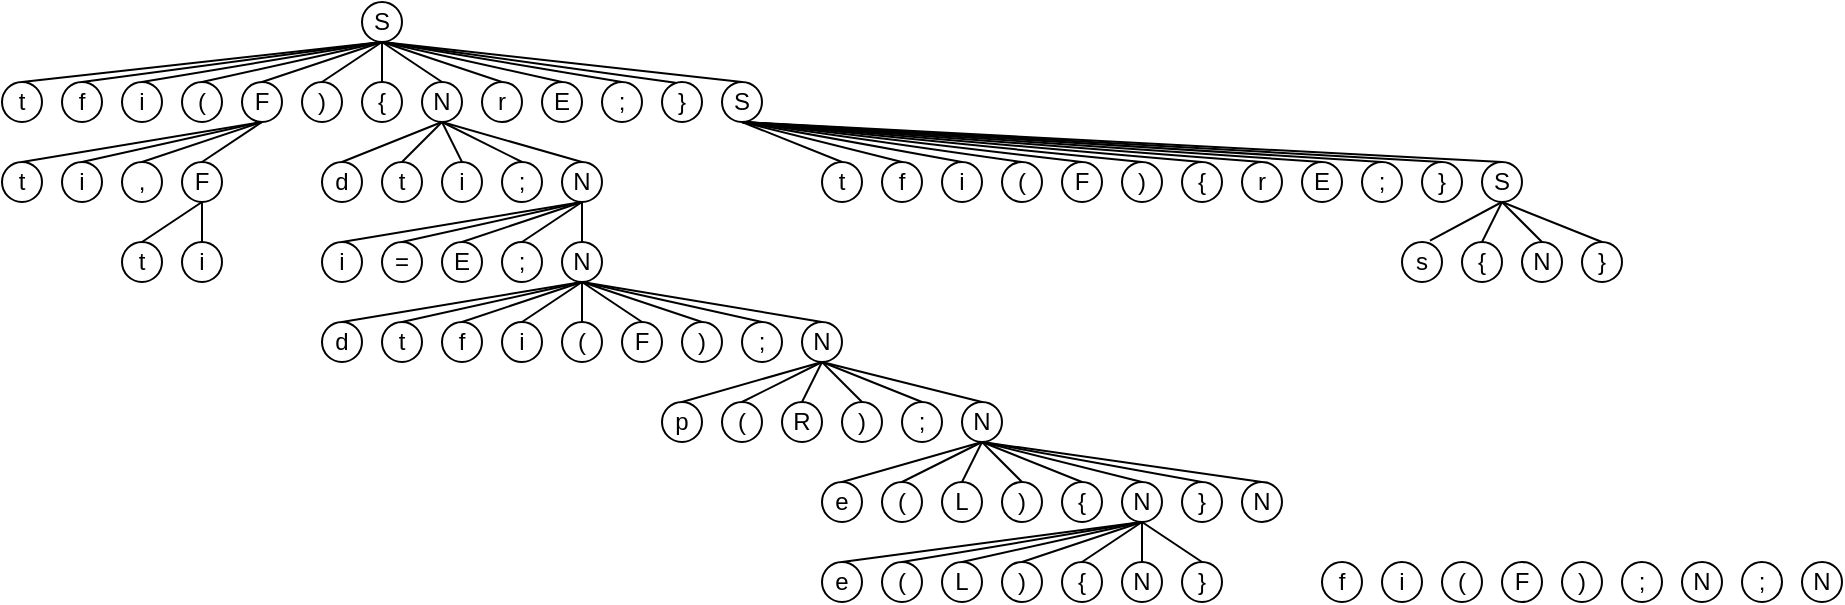 <mxfile version="26.0.16" pages="2">
  <diagram name="Страница — 1" id="0s_Knr0dVxVo6PTz7E1q">
    <mxGraphModel dx="500" dy="296" grid="1" gridSize="10" guides="1" tooltips="1" connect="1" arrows="1" fold="1" page="1" pageScale="1" pageWidth="1169" pageHeight="827" math="0" shadow="0">
      <root>
        <mxCell id="0" />
        <mxCell id="1" parent="0" />
        <mxCell id="Ib7Zj4CEQ4MO9Q91sBVU-1" value="S" style="ellipse;whiteSpace=wrap;html=1;aspect=fixed;" vertex="1" parent="1">
          <mxGeometry x="210" y="20" width="20" height="20" as="geometry" />
        </mxCell>
        <mxCell id="Ib7Zj4CEQ4MO9Q91sBVU-2" value="t" style="ellipse;whiteSpace=wrap;html=1;aspect=fixed;" vertex="1" parent="1">
          <mxGeometry x="30" y="60" width="20" height="20" as="geometry" />
        </mxCell>
        <mxCell id="Ib7Zj4CEQ4MO9Q91sBVU-3" value="f" style="ellipse;whiteSpace=wrap;html=1;aspect=fixed;" vertex="1" parent="1">
          <mxGeometry x="60" y="60" width="20" height="20" as="geometry" />
        </mxCell>
        <mxCell id="Ib7Zj4CEQ4MO9Q91sBVU-4" value="i" style="ellipse;whiteSpace=wrap;html=1;aspect=fixed;" vertex="1" parent="1">
          <mxGeometry x="90" y="60" width="20" height="20" as="geometry" />
        </mxCell>
        <mxCell id="Ib7Zj4CEQ4MO9Q91sBVU-5" value="(" style="ellipse;whiteSpace=wrap;html=1;aspect=fixed;" vertex="1" parent="1">
          <mxGeometry x="120" y="60" width="20" height="20" as="geometry" />
        </mxCell>
        <mxCell id="Ib7Zj4CEQ4MO9Q91sBVU-6" value="F" style="ellipse;whiteSpace=wrap;html=1;aspect=fixed;" vertex="1" parent="1">
          <mxGeometry x="150" y="60" width="20" height="20" as="geometry" />
        </mxCell>
        <mxCell id="Ib7Zj4CEQ4MO9Q91sBVU-7" value=")" style="ellipse;whiteSpace=wrap;html=1;aspect=fixed;" vertex="1" parent="1">
          <mxGeometry x="180" y="60" width="20" height="20" as="geometry" />
        </mxCell>
        <mxCell id="Ib7Zj4CEQ4MO9Q91sBVU-8" value="{" style="ellipse;whiteSpace=wrap;html=1;aspect=fixed;" vertex="1" parent="1">
          <mxGeometry x="210" y="60" width="20" height="20" as="geometry" />
        </mxCell>
        <mxCell id="Ib7Zj4CEQ4MO9Q91sBVU-9" value="N" style="ellipse;whiteSpace=wrap;html=1;aspect=fixed;" vertex="1" parent="1">
          <mxGeometry x="240" y="60" width="20" height="20" as="geometry" />
        </mxCell>
        <mxCell id="Ib7Zj4CEQ4MO9Q91sBVU-10" value="r" style="ellipse;whiteSpace=wrap;html=1;aspect=fixed;" vertex="1" parent="1">
          <mxGeometry x="270" y="60" width="20" height="20" as="geometry" />
        </mxCell>
        <mxCell id="Ib7Zj4CEQ4MO9Q91sBVU-11" value="E" style="ellipse;whiteSpace=wrap;html=1;aspect=fixed;" vertex="1" parent="1">
          <mxGeometry x="300" y="60" width="20" height="20" as="geometry" />
        </mxCell>
        <mxCell id="Ib7Zj4CEQ4MO9Q91sBVU-12" value=";" style="ellipse;whiteSpace=wrap;html=1;aspect=fixed;" vertex="1" parent="1">
          <mxGeometry x="330" y="60" width="20" height="20" as="geometry" />
        </mxCell>
        <mxCell id="Ib7Zj4CEQ4MO9Q91sBVU-13" value="}" style="ellipse;whiteSpace=wrap;html=1;aspect=fixed;" vertex="1" parent="1">
          <mxGeometry x="360" y="60" width="20" height="20" as="geometry" />
        </mxCell>
        <mxCell id="Ib7Zj4CEQ4MO9Q91sBVU-14" value="S" style="ellipse;whiteSpace=wrap;html=1;aspect=fixed;" vertex="1" parent="1">
          <mxGeometry x="390" y="60" width="20" height="20" as="geometry" />
        </mxCell>
        <mxCell id="Ib7Zj4CEQ4MO9Q91sBVU-19" value="" style="endArrow=none;html=1;rounded=0;entryX=0.5;entryY=1;entryDx=0;entryDy=0;exitX=0.5;exitY=0;exitDx=0;exitDy=0;" edge="1" parent="1" source="Ib7Zj4CEQ4MO9Q91sBVU-2" target="Ib7Zj4CEQ4MO9Q91sBVU-1">
          <mxGeometry width="50" height="50" relative="1" as="geometry">
            <mxPoint x="160" y="80" as="sourcePoint" />
            <mxPoint x="210" y="30" as="targetPoint" />
          </mxGeometry>
        </mxCell>
        <mxCell id="Ib7Zj4CEQ4MO9Q91sBVU-20" value="" style="endArrow=none;html=1;rounded=0;entryX=0.5;entryY=1;entryDx=0;entryDy=0;exitX=0.5;exitY=0;exitDx=0;exitDy=0;" edge="1" parent="1" source="Ib7Zj4CEQ4MO9Q91sBVU-3" target="Ib7Zj4CEQ4MO9Q91sBVU-1">
          <mxGeometry width="50" height="50" relative="1" as="geometry">
            <mxPoint x="50" y="80" as="sourcePoint" />
            <mxPoint x="220" y="40" as="targetPoint" />
          </mxGeometry>
        </mxCell>
        <mxCell id="Ib7Zj4CEQ4MO9Q91sBVU-22" value="" style="endArrow=none;html=1;rounded=0;entryX=0.5;entryY=1;entryDx=0;entryDy=0;exitX=0.5;exitY=0;exitDx=0;exitDy=0;" edge="1" parent="1" source="Ib7Zj4CEQ4MO9Q91sBVU-4" target="Ib7Zj4CEQ4MO9Q91sBVU-1">
          <mxGeometry width="50" height="50" relative="1" as="geometry">
            <mxPoint x="80" y="80" as="sourcePoint" />
            <mxPoint x="220" y="40" as="targetPoint" />
          </mxGeometry>
        </mxCell>
        <mxCell id="Ib7Zj4CEQ4MO9Q91sBVU-23" value="" style="endArrow=none;html=1;rounded=0;entryX=0.5;entryY=1;entryDx=0;entryDy=0;exitX=0.5;exitY=0;exitDx=0;exitDy=0;" edge="1" parent="1" source="Ib7Zj4CEQ4MO9Q91sBVU-7" target="Ib7Zj4CEQ4MO9Q91sBVU-1">
          <mxGeometry width="50" height="50" relative="1" as="geometry">
            <mxPoint x="90" y="90" as="sourcePoint" />
            <mxPoint x="230" y="50" as="targetPoint" />
          </mxGeometry>
        </mxCell>
        <mxCell id="Ib7Zj4CEQ4MO9Q91sBVU-24" value="" style="endArrow=none;html=1;rounded=0;entryX=0.5;entryY=1;entryDx=0;entryDy=0;exitX=0.5;exitY=0;exitDx=0;exitDy=0;" edge="1" parent="1" source="Ib7Zj4CEQ4MO9Q91sBVU-8" target="Ib7Zj4CEQ4MO9Q91sBVU-1">
          <mxGeometry width="50" height="50" relative="1" as="geometry">
            <mxPoint x="100" y="100" as="sourcePoint" />
            <mxPoint x="240" y="60" as="targetPoint" />
          </mxGeometry>
        </mxCell>
        <mxCell id="Ib7Zj4CEQ4MO9Q91sBVU-25" value="" style="endArrow=none;html=1;rounded=0;entryX=0.5;entryY=1;entryDx=0;entryDy=0;exitX=0.5;exitY=0;exitDx=0;exitDy=0;" edge="1" parent="1" source="Ib7Zj4CEQ4MO9Q91sBVU-9" target="Ib7Zj4CEQ4MO9Q91sBVU-1">
          <mxGeometry width="50" height="50" relative="1" as="geometry">
            <mxPoint x="110" y="110" as="sourcePoint" />
            <mxPoint x="250" y="70" as="targetPoint" />
          </mxGeometry>
        </mxCell>
        <mxCell id="Ib7Zj4CEQ4MO9Q91sBVU-26" value="" style="endArrow=none;html=1;rounded=0;entryX=0.5;entryY=1;entryDx=0;entryDy=0;exitX=0.5;exitY=0;exitDx=0;exitDy=0;" edge="1" parent="1" source="Ib7Zj4CEQ4MO9Q91sBVU-10" target="Ib7Zj4CEQ4MO9Q91sBVU-1">
          <mxGeometry width="50" height="50" relative="1" as="geometry">
            <mxPoint x="120" y="120" as="sourcePoint" />
            <mxPoint x="260" y="80" as="targetPoint" />
          </mxGeometry>
        </mxCell>
        <mxCell id="Ib7Zj4CEQ4MO9Q91sBVU-27" value="" style="endArrow=none;html=1;rounded=0;entryX=0.5;entryY=1;entryDx=0;entryDy=0;exitX=0.5;exitY=0;exitDx=0;exitDy=0;" edge="1" parent="1" source="Ib7Zj4CEQ4MO9Q91sBVU-11" target="Ib7Zj4CEQ4MO9Q91sBVU-1">
          <mxGeometry width="50" height="50" relative="1" as="geometry">
            <mxPoint x="130" y="130" as="sourcePoint" />
            <mxPoint x="270" y="90" as="targetPoint" />
          </mxGeometry>
        </mxCell>
        <mxCell id="Ib7Zj4CEQ4MO9Q91sBVU-28" value="" style="endArrow=none;html=1;rounded=0;entryX=0.5;entryY=1;entryDx=0;entryDy=0;exitX=0.5;exitY=0;exitDx=0;exitDy=0;" edge="1" parent="1" source="Ib7Zj4CEQ4MO9Q91sBVU-12" target="Ib7Zj4CEQ4MO9Q91sBVU-1">
          <mxGeometry width="50" height="50" relative="1" as="geometry">
            <mxPoint x="140" y="140" as="sourcePoint" />
            <mxPoint x="280" y="100" as="targetPoint" />
          </mxGeometry>
        </mxCell>
        <mxCell id="Ib7Zj4CEQ4MO9Q91sBVU-29" value="" style="endArrow=none;html=1;rounded=0;exitX=0.339;exitY=0.02;exitDx=0;exitDy=0;exitPerimeter=0;" edge="1" parent="1" source="Ib7Zj4CEQ4MO9Q91sBVU-13">
          <mxGeometry width="50" height="50" relative="1" as="geometry">
            <mxPoint x="150" y="150" as="sourcePoint" />
            <mxPoint x="220" y="40" as="targetPoint" />
          </mxGeometry>
        </mxCell>
        <mxCell id="Ib7Zj4CEQ4MO9Q91sBVU-30" value="" style="endArrow=none;html=1;rounded=0;entryX=0.5;entryY=1;entryDx=0;entryDy=0;exitX=0.5;exitY=0;exitDx=0;exitDy=0;" edge="1" parent="1" source="Ib7Zj4CEQ4MO9Q91sBVU-14" target="Ib7Zj4CEQ4MO9Q91sBVU-1">
          <mxGeometry width="50" height="50" relative="1" as="geometry">
            <mxPoint x="160" y="160" as="sourcePoint" />
            <mxPoint x="300" y="120" as="targetPoint" />
          </mxGeometry>
        </mxCell>
        <mxCell id="Ib7Zj4CEQ4MO9Q91sBVU-31" value="" style="endArrow=none;html=1;rounded=0;entryX=0.5;entryY=1;entryDx=0;entryDy=0;exitX=0.5;exitY=0;exitDx=0;exitDy=0;" edge="1" parent="1" source="Ib7Zj4CEQ4MO9Q91sBVU-6" target="Ib7Zj4CEQ4MO9Q91sBVU-1">
          <mxGeometry width="50" height="50" relative="1" as="geometry">
            <mxPoint x="170" y="170" as="sourcePoint" />
            <mxPoint x="310" y="130" as="targetPoint" />
          </mxGeometry>
        </mxCell>
        <mxCell id="Ib7Zj4CEQ4MO9Q91sBVU-32" value="" style="endArrow=none;html=1;rounded=0;entryX=0.5;entryY=1;entryDx=0;entryDy=0;exitX=0.5;exitY=0;exitDx=0;exitDy=0;" edge="1" parent="1" source="Ib7Zj4CEQ4MO9Q91sBVU-5" target="Ib7Zj4CEQ4MO9Q91sBVU-1">
          <mxGeometry width="50" height="50" relative="1" as="geometry">
            <mxPoint x="180" y="180" as="sourcePoint" />
            <mxPoint x="320" y="140" as="targetPoint" />
          </mxGeometry>
        </mxCell>
        <mxCell id="Ib7Zj4CEQ4MO9Q91sBVU-33" value="t" style="ellipse;whiteSpace=wrap;html=1;aspect=fixed;" vertex="1" parent="1">
          <mxGeometry x="440" y="100" width="20" height="20" as="geometry" />
        </mxCell>
        <mxCell id="Ib7Zj4CEQ4MO9Q91sBVU-34" value="f" style="ellipse;whiteSpace=wrap;html=1;aspect=fixed;" vertex="1" parent="1">
          <mxGeometry x="470" y="100" width="20" height="20" as="geometry" />
        </mxCell>
        <mxCell id="Ib7Zj4CEQ4MO9Q91sBVU-35" value="i" style="ellipse;whiteSpace=wrap;html=1;aspect=fixed;" vertex="1" parent="1">
          <mxGeometry x="500" y="100" width="20" height="20" as="geometry" />
        </mxCell>
        <mxCell id="Ib7Zj4CEQ4MO9Q91sBVU-36" value="(" style="ellipse;whiteSpace=wrap;html=1;aspect=fixed;" vertex="1" parent="1">
          <mxGeometry x="530" y="100" width="20" height="20" as="geometry" />
        </mxCell>
        <mxCell id="Ib7Zj4CEQ4MO9Q91sBVU-37" value="F" style="ellipse;whiteSpace=wrap;html=1;aspect=fixed;" vertex="1" parent="1">
          <mxGeometry x="560" y="100" width="20" height="20" as="geometry" />
        </mxCell>
        <mxCell id="Ib7Zj4CEQ4MO9Q91sBVU-38" value=")" style="ellipse;whiteSpace=wrap;html=1;aspect=fixed;" vertex="1" parent="1">
          <mxGeometry x="590" y="100" width="20" height="20" as="geometry" />
        </mxCell>
        <mxCell id="Ib7Zj4CEQ4MO9Q91sBVU-39" value="{" style="ellipse;whiteSpace=wrap;html=1;aspect=fixed;" vertex="1" parent="1">
          <mxGeometry x="620" y="100" width="20" height="20" as="geometry" />
        </mxCell>
        <mxCell id="Ib7Zj4CEQ4MO9Q91sBVU-41" value="r" style="ellipse;whiteSpace=wrap;html=1;aspect=fixed;" vertex="1" parent="1">
          <mxGeometry x="650" y="100" width="20" height="20" as="geometry" />
        </mxCell>
        <mxCell id="Ib7Zj4CEQ4MO9Q91sBVU-42" value="E" style="ellipse;whiteSpace=wrap;html=1;aspect=fixed;" vertex="1" parent="1">
          <mxGeometry x="680" y="100" width="20" height="20" as="geometry" />
        </mxCell>
        <mxCell id="Ib7Zj4CEQ4MO9Q91sBVU-43" value=";" style="ellipse;whiteSpace=wrap;html=1;aspect=fixed;" vertex="1" parent="1">
          <mxGeometry x="710" y="100" width="20" height="20" as="geometry" />
        </mxCell>
        <mxCell id="Ib7Zj4CEQ4MO9Q91sBVU-44" value="}" style="ellipse;whiteSpace=wrap;html=1;aspect=fixed;" vertex="1" parent="1">
          <mxGeometry x="740" y="100" width="20" height="20" as="geometry" />
        </mxCell>
        <mxCell id="Ib7Zj4CEQ4MO9Q91sBVU-45" value="S" style="ellipse;whiteSpace=wrap;html=1;aspect=fixed;" vertex="1" parent="1">
          <mxGeometry x="770" y="100" width="20" height="20" as="geometry" />
        </mxCell>
        <mxCell id="Ib7Zj4CEQ4MO9Q91sBVU-46" value="s" style="ellipse;whiteSpace=wrap;html=1;aspect=fixed;" vertex="1" parent="1">
          <mxGeometry x="730" y="140" width="20" height="20" as="geometry" />
        </mxCell>
        <mxCell id="Ib7Zj4CEQ4MO9Q91sBVU-47" value="N" style="ellipse;whiteSpace=wrap;html=1;aspect=fixed;" vertex="1" parent="1">
          <mxGeometry x="790" y="140" width="20" height="20" as="geometry" />
        </mxCell>
        <mxCell id="Ib7Zj4CEQ4MO9Q91sBVU-48" value="{" style="ellipse;whiteSpace=wrap;html=1;aspect=fixed;" vertex="1" parent="1">
          <mxGeometry x="760" y="140" width="20" height="20" as="geometry" />
        </mxCell>
        <mxCell id="Ib7Zj4CEQ4MO9Q91sBVU-49" value="}" style="ellipse;whiteSpace=wrap;html=1;aspect=fixed;" vertex="1" parent="1">
          <mxGeometry x="820" y="140" width="20" height="20" as="geometry" />
        </mxCell>
        <mxCell id="Ib7Zj4CEQ4MO9Q91sBVU-50" value="t" style="ellipse;whiteSpace=wrap;html=1;aspect=fixed;" vertex="1" parent="1">
          <mxGeometry x="30" y="100" width="20" height="20" as="geometry" />
        </mxCell>
        <mxCell id="Ib7Zj4CEQ4MO9Q91sBVU-51" value="i" style="ellipse;whiteSpace=wrap;html=1;aspect=fixed;" vertex="1" parent="1">
          <mxGeometry x="60" y="100" width="20" height="20" as="geometry" />
        </mxCell>
        <mxCell id="Ib7Zj4CEQ4MO9Q91sBVU-52" value="," style="ellipse;whiteSpace=wrap;html=1;aspect=fixed;" vertex="1" parent="1">
          <mxGeometry x="90" y="100" width="20" height="20" as="geometry" />
        </mxCell>
        <mxCell id="Ib7Zj4CEQ4MO9Q91sBVU-53" value="F" style="ellipse;whiteSpace=wrap;html=1;aspect=fixed;" vertex="1" parent="1">
          <mxGeometry x="120" y="100" width="20" height="20" as="geometry" />
        </mxCell>
        <mxCell id="Ib7Zj4CEQ4MO9Q91sBVU-54" value="t" style="ellipse;whiteSpace=wrap;html=1;aspect=fixed;" vertex="1" parent="1">
          <mxGeometry x="90" y="140" width="20" height="20" as="geometry" />
        </mxCell>
        <mxCell id="Ib7Zj4CEQ4MO9Q91sBVU-55" value="i" style="ellipse;whiteSpace=wrap;html=1;aspect=fixed;" vertex="1" parent="1">
          <mxGeometry x="120" y="140" width="20" height="20" as="geometry" />
        </mxCell>
        <mxCell id="Ib7Zj4CEQ4MO9Q91sBVU-56" value="" style="endArrow=none;html=1;rounded=0;entryX=0.5;entryY=1;entryDx=0;entryDy=0;exitX=0.5;exitY=0;exitDx=0;exitDy=0;" edge="1" parent="1" source="Ib7Zj4CEQ4MO9Q91sBVU-54" target="Ib7Zj4CEQ4MO9Q91sBVU-53">
          <mxGeometry width="50" height="50" relative="1" as="geometry">
            <mxPoint x="30" y="170" as="sourcePoint" />
            <mxPoint x="60" y="150" as="targetPoint" />
          </mxGeometry>
        </mxCell>
        <mxCell id="Ib7Zj4CEQ4MO9Q91sBVU-57" value="" style="endArrow=none;html=1;rounded=0;entryX=0.5;entryY=1;entryDx=0;entryDy=0;exitX=0.5;exitY=0;exitDx=0;exitDy=0;" edge="1" parent="1" source="Ib7Zj4CEQ4MO9Q91sBVU-55" target="Ib7Zj4CEQ4MO9Q91sBVU-53">
          <mxGeometry width="50" height="50" relative="1" as="geometry">
            <mxPoint x="140" y="70" as="sourcePoint" />
            <mxPoint x="170" y="50" as="targetPoint" />
          </mxGeometry>
        </mxCell>
        <mxCell id="Ib7Zj4CEQ4MO9Q91sBVU-58" value="" style="endArrow=none;html=1;rounded=0;entryX=0.5;entryY=1;entryDx=0;entryDy=0;exitX=0.5;exitY=0;exitDx=0;exitDy=0;" edge="1" parent="1" source="Ib7Zj4CEQ4MO9Q91sBVU-50" target="Ib7Zj4CEQ4MO9Q91sBVU-6">
          <mxGeometry width="50" height="50" relative="1" as="geometry">
            <mxPoint x="180" y="160" as="sourcePoint" />
            <mxPoint x="210" y="140" as="targetPoint" />
          </mxGeometry>
        </mxCell>
        <mxCell id="Ib7Zj4CEQ4MO9Q91sBVU-59" value="" style="endArrow=none;html=1;rounded=0;exitX=0.5;exitY=0;exitDx=0;exitDy=0;entryX=0.5;entryY=1;entryDx=0;entryDy=0;" edge="1" parent="1" source="Ib7Zj4CEQ4MO9Q91sBVU-51" target="Ib7Zj4CEQ4MO9Q91sBVU-6">
          <mxGeometry width="50" height="50" relative="1" as="geometry">
            <mxPoint x="120" y="120" as="sourcePoint" />
            <mxPoint x="160" y="80" as="targetPoint" />
          </mxGeometry>
        </mxCell>
        <mxCell id="Ib7Zj4CEQ4MO9Q91sBVU-60" value="" style="endArrow=none;html=1;rounded=0;entryX=0.5;entryY=1;entryDx=0;entryDy=0;exitX=0.5;exitY=0;exitDx=0;exitDy=0;" edge="1" parent="1" source="Ib7Zj4CEQ4MO9Q91sBVU-52" target="Ib7Zj4CEQ4MO9Q91sBVU-6">
          <mxGeometry width="50" height="50" relative="1" as="geometry">
            <mxPoint x="130" y="130" as="sourcePoint" />
            <mxPoint x="180" y="100" as="targetPoint" />
          </mxGeometry>
        </mxCell>
        <mxCell id="Ib7Zj4CEQ4MO9Q91sBVU-61" value="" style="endArrow=none;html=1;rounded=0;entryX=0.5;entryY=1;entryDx=0;entryDy=0;exitX=0.5;exitY=0;exitDx=0;exitDy=0;" edge="1" parent="1" source="Ib7Zj4CEQ4MO9Q91sBVU-53" target="Ib7Zj4CEQ4MO9Q91sBVU-6">
          <mxGeometry width="50" height="50" relative="1" as="geometry">
            <mxPoint x="140" y="140" as="sourcePoint" />
            <mxPoint x="190" y="110" as="targetPoint" />
          </mxGeometry>
        </mxCell>
        <mxCell id="Ib7Zj4CEQ4MO9Q91sBVU-62" value="" style="endArrow=none;html=1;rounded=0;entryX=0.5;entryY=1;entryDx=0;entryDy=0;exitX=0.7;exitY=-0.036;exitDx=0;exitDy=0;exitPerimeter=0;" edge="1" parent="1" source="Ib7Zj4CEQ4MO9Q91sBVU-46" target="Ib7Zj4CEQ4MO9Q91sBVU-45">
          <mxGeometry width="50" height="50" relative="1" as="geometry">
            <mxPoint x="850" y="120" as="sourcePoint" />
            <mxPoint x="880" y="100" as="targetPoint" />
          </mxGeometry>
        </mxCell>
        <mxCell id="Ib7Zj4CEQ4MO9Q91sBVU-63" value="" style="endArrow=none;html=1;rounded=0;entryX=0.5;entryY=1;entryDx=0;entryDy=0;exitX=0.5;exitY=0;exitDx=0;exitDy=0;" edge="1" parent="1" source="Ib7Zj4CEQ4MO9Q91sBVU-48" target="Ib7Zj4CEQ4MO9Q91sBVU-45">
          <mxGeometry width="50" height="50" relative="1" as="geometry">
            <mxPoint x="830" y="130" as="sourcePoint" />
            <mxPoint x="860" y="110" as="targetPoint" />
          </mxGeometry>
        </mxCell>
        <mxCell id="Ib7Zj4CEQ4MO9Q91sBVU-64" value="" style="endArrow=none;html=1;rounded=0;entryX=0.5;entryY=1;entryDx=0;entryDy=0;exitX=0.5;exitY=0;exitDx=0;exitDy=0;" edge="1" parent="1" source="Ib7Zj4CEQ4MO9Q91sBVU-47" target="Ib7Zj4CEQ4MO9Q91sBVU-45">
          <mxGeometry width="50" height="50" relative="1" as="geometry">
            <mxPoint x="754" y="149" as="sourcePoint" />
            <mxPoint x="790" y="130" as="targetPoint" />
          </mxGeometry>
        </mxCell>
        <mxCell id="Ib7Zj4CEQ4MO9Q91sBVU-65" value="" style="endArrow=none;html=1;rounded=0;entryX=0.5;entryY=1;entryDx=0;entryDy=0;exitX=0.5;exitY=0;exitDx=0;exitDy=0;" edge="1" parent="1" source="Ib7Zj4CEQ4MO9Q91sBVU-49" target="Ib7Zj4CEQ4MO9Q91sBVU-45">
          <mxGeometry width="50" height="50" relative="1" as="geometry">
            <mxPoint x="760" y="179" as="sourcePoint" />
            <mxPoint x="796" y="160" as="targetPoint" />
          </mxGeometry>
        </mxCell>
        <mxCell id="Ib7Zj4CEQ4MO9Q91sBVU-66" value="" style="endArrow=none;html=1;rounded=0;entryX=0.5;entryY=1;entryDx=0;entryDy=0;exitX=0.5;exitY=0;exitDx=0;exitDy=0;" edge="1" parent="1" source="Ib7Zj4CEQ4MO9Q91sBVU-33" target="Ib7Zj4CEQ4MO9Q91sBVU-14">
          <mxGeometry width="50" height="50" relative="1" as="geometry">
            <mxPoint x="442" y="89" as="sourcePoint" />
            <mxPoint x="478" y="70" as="targetPoint" />
          </mxGeometry>
        </mxCell>
        <mxCell id="Ib7Zj4CEQ4MO9Q91sBVU-67" value="" style="endArrow=none;html=1;rounded=0;entryX=0.5;entryY=1;entryDx=0;entryDy=0;exitX=0.5;exitY=0;exitDx=0;exitDy=0;" edge="1" parent="1" source="Ib7Zj4CEQ4MO9Q91sBVU-34" target="Ib7Zj4CEQ4MO9Q91sBVU-14">
          <mxGeometry width="50" height="50" relative="1" as="geometry">
            <mxPoint x="380" y="110" as="sourcePoint" />
            <mxPoint x="410" y="90" as="targetPoint" />
          </mxGeometry>
        </mxCell>
        <mxCell id="Ib7Zj4CEQ4MO9Q91sBVU-68" value="" style="endArrow=none;html=1;rounded=0;entryX=0.5;entryY=1;entryDx=0;entryDy=0;exitX=0.5;exitY=0;exitDx=0;exitDy=0;" edge="1" parent="1" source="Ib7Zj4CEQ4MO9Q91sBVU-35" target="Ib7Zj4CEQ4MO9Q91sBVU-14">
          <mxGeometry width="50" height="50" relative="1" as="geometry">
            <mxPoint x="430" y="90" as="sourcePoint" />
            <mxPoint x="460" y="70" as="targetPoint" />
          </mxGeometry>
        </mxCell>
        <mxCell id="Ib7Zj4CEQ4MO9Q91sBVU-69" value="" style="endArrow=none;html=1;rounded=0;entryX=0.5;entryY=1;entryDx=0;entryDy=0;exitX=0.5;exitY=0;exitDx=0;exitDy=0;" edge="1" parent="1" source="Ib7Zj4CEQ4MO9Q91sBVU-36" target="Ib7Zj4CEQ4MO9Q91sBVU-14">
          <mxGeometry width="50" height="50" relative="1" as="geometry">
            <mxPoint x="460" y="90" as="sourcePoint" />
            <mxPoint x="490" y="70" as="targetPoint" />
          </mxGeometry>
        </mxCell>
        <mxCell id="Ib7Zj4CEQ4MO9Q91sBVU-70" value="" style="endArrow=none;html=1;rounded=0;entryX=0.5;entryY=1;entryDx=0;entryDy=0;exitX=0.5;exitY=0;exitDx=0;exitDy=0;" edge="1" parent="1" source="Ib7Zj4CEQ4MO9Q91sBVU-37" target="Ib7Zj4CEQ4MO9Q91sBVU-14">
          <mxGeometry width="50" height="50" relative="1" as="geometry">
            <mxPoint x="490" y="90" as="sourcePoint" />
            <mxPoint x="520" y="70" as="targetPoint" />
          </mxGeometry>
        </mxCell>
        <mxCell id="Ib7Zj4CEQ4MO9Q91sBVU-71" value="" style="endArrow=none;html=1;rounded=0;entryX=0.5;entryY=1;entryDx=0;entryDy=0;exitX=0.5;exitY=0;exitDx=0;exitDy=0;" edge="1" parent="1" source="Ib7Zj4CEQ4MO9Q91sBVU-38" target="Ib7Zj4CEQ4MO9Q91sBVU-14">
          <mxGeometry width="50" height="50" relative="1" as="geometry">
            <mxPoint x="420" y="150" as="sourcePoint" />
            <mxPoint x="450" y="130" as="targetPoint" />
          </mxGeometry>
        </mxCell>
        <mxCell id="Ib7Zj4CEQ4MO9Q91sBVU-72" value="" style="endArrow=none;html=1;rounded=0;entryX=0.5;entryY=1;entryDx=0;entryDy=0;exitX=0.5;exitY=0;exitDx=0;exitDy=0;" edge="1" parent="1" source="Ib7Zj4CEQ4MO9Q91sBVU-39" target="Ib7Zj4CEQ4MO9Q91sBVU-14">
          <mxGeometry width="50" height="50" relative="1" as="geometry">
            <mxPoint x="430" y="160" as="sourcePoint" />
            <mxPoint x="460" y="140" as="targetPoint" />
          </mxGeometry>
        </mxCell>
        <mxCell id="Ib7Zj4CEQ4MO9Q91sBVU-73" value="" style="endArrow=none;html=1;rounded=0;entryX=0.5;entryY=1;entryDx=0;entryDy=0;exitX=0.5;exitY=0;exitDx=0;exitDy=0;" edge="1" parent="1" source="Ib7Zj4CEQ4MO9Q91sBVU-41" target="Ib7Zj4CEQ4MO9Q91sBVU-14">
          <mxGeometry width="50" height="50" relative="1" as="geometry">
            <mxPoint x="440" y="170" as="sourcePoint" />
            <mxPoint x="470" y="150" as="targetPoint" />
          </mxGeometry>
        </mxCell>
        <mxCell id="Ib7Zj4CEQ4MO9Q91sBVU-74" value="" style="endArrow=none;html=1;rounded=0;entryX=0.5;entryY=1;entryDx=0;entryDy=0;exitX=0.5;exitY=0;exitDx=0;exitDy=0;" edge="1" parent="1" source="Ib7Zj4CEQ4MO9Q91sBVU-42" target="Ib7Zj4CEQ4MO9Q91sBVU-14">
          <mxGeometry width="50" height="50" relative="1" as="geometry">
            <mxPoint x="450" y="180" as="sourcePoint" />
            <mxPoint x="480" y="160" as="targetPoint" />
          </mxGeometry>
        </mxCell>
        <mxCell id="Ib7Zj4CEQ4MO9Q91sBVU-75" value="" style="endArrow=none;html=1;rounded=0;entryX=0.5;entryY=1;entryDx=0;entryDy=0;exitX=0.5;exitY=0;exitDx=0;exitDy=0;" edge="1" parent="1" source="Ib7Zj4CEQ4MO9Q91sBVU-43" target="Ib7Zj4CEQ4MO9Q91sBVU-14">
          <mxGeometry width="50" height="50" relative="1" as="geometry">
            <mxPoint x="460" y="190" as="sourcePoint" />
            <mxPoint x="490" y="170" as="targetPoint" />
          </mxGeometry>
        </mxCell>
        <mxCell id="Ib7Zj4CEQ4MO9Q91sBVU-76" value="" style="endArrow=none;html=1;rounded=0;entryX=0.5;entryY=1;entryDx=0;entryDy=0;exitX=0.5;exitY=0;exitDx=0;exitDy=0;" edge="1" parent="1" source="Ib7Zj4CEQ4MO9Q91sBVU-44" target="Ib7Zj4CEQ4MO9Q91sBVU-14">
          <mxGeometry width="50" height="50" relative="1" as="geometry">
            <mxPoint x="470" y="200" as="sourcePoint" />
            <mxPoint x="500" y="180" as="targetPoint" />
          </mxGeometry>
        </mxCell>
        <mxCell id="Ib7Zj4CEQ4MO9Q91sBVU-77" value="" style="endArrow=none;html=1;rounded=0;entryX=0.5;entryY=1;entryDx=0;entryDy=0;exitX=0.5;exitY=0;exitDx=0;exitDy=0;" edge="1" parent="1" source="Ib7Zj4CEQ4MO9Q91sBVU-45" target="Ib7Zj4CEQ4MO9Q91sBVU-14">
          <mxGeometry width="50" height="50" relative="1" as="geometry">
            <mxPoint x="480" y="210" as="sourcePoint" />
            <mxPoint x="510" y="190" as="targetPoint" />
          </mxGeometry>
        </mxCell>
        <mxCell id="Ib7Zj4CEQ4MO9Q91sBVU-78" value="d" style="ellipse;whiteSpace=wrap;html=1;aspect=fixed;" vertex="1" parent="1">
          <mxGeometry x="190" y="100" width="20" height="20" as="geometry" />
        </mxCell>
        <mxCell id="Ib7Zj4CEQ4MO9Q91sBVU-79" value="t" style="ellipse;whiteSpace=wrap;html=1;aspect=fixed;" vertex="1" parent="1">
          <mxGeometry x="220" y="100" width="20" height="20" as="geometry" />
        </mxCell>
        <mxCell id="Ib7Zj4CEQ4MO9Q91sBVU-80" value="i" style="ellipse;whiteSpace=wrap;html=1;aspect=fixed;" vertex="1" parent="1">
          <mxGeometry x="250" y="100" width="20" height="20" as="geometry" />
        </mxCell>
        <mxCell id="Ib7Zj4CEQ4MO9Q91sBVU-81" value=";" style="ellipse;whiteSpace=wrap;html=1;aspect=fixed;" vertex="1" parent="1">
          <mxGeometry x="280" y="100" width="20" height="20" as="geometry" />
        </mxCell>
        <mxCell id="Ib7Zj4CEQ4MO9Q91sBVU-82" value="N" style="ellipse;whiteSpace=wrap;html=1;aspect=fixed;" vertex="1" parent="1">
          <mxGeometry x="310" y="100" width="20" height="20" as="geometry" />
        </mxCell>
        <mxCell id="Ib7Zj4CEQ4MO9Q91sBVU-83" value="" style="endArrow=none;html=1;rounded=0;entryX=0.5;entryY=1;entryDx=0;entryDy=0;exitX=0.5;exitY=0;exitDx=0;exitDy=0;" edge="1" parent="1" source="Ib7Zj4CEQ4MO9Q91sBVU-78" target="Ib7Zj4CEQ4MO9Q91sBVU-9">
          <mxGeometry width="50" height="50" relative="1" as="geometry">
            <mxPoint x="205" y="100" as="sourcePoint" />
            <mxPoint x="235" y="80" as="targetPoint" />
          </mxGeometry>
        </mxCell>
        <mxCell id="Ib7Zj4CEQ4MO9Q91sBVU-84" value="" style="endArrow=none;html=1;rounded=0;entryX=0.5;entryY=1;entryDx=0;entryDy=0;exitX=0.5;exitY=0;exitDx=0;exitDy=0;" edge="1" parent="1" source="Ib7Zj4CEQ4MO9Q91sBVU-79" target="Ib7Zj4CEQ4MO9Q91sBVU-9">
          <mxGeometry width="50" height="50" relative="1" as="geometry">
            <mxPoint x="210" y="110" as="sourcePoint" />
            <mxPoint x="260" y="90" as="targetPoint" />
          </mxGeometry>
        </mxCell>
        <mxCell id="Ib7Zj4CEQ4MO9Q91sBVU-85" value="" style="endArrow=none;html=1;rounded=0;entryX=0.5;entryY=1;entryDx=0;entryDy=0;exitX=0.5;exitY=0;exitDx=0;exitDy=0;" edge="1" parent="1" source="Ib7Zj4CEQ4MO9Q91sBVU-80" target="Ib7Zj4CEQ4MO9Q91sBVU-9">
          <mxGeometry width="50" height="50" relative="1" as="geometry">
            <mxPoint x="220" y="120" as="sourcePoint" />
            <mxPoint x="270" y="100" as="targetPoint" />
          </mxGeometry>
        </mxCell>
        <mxCell id="Ib7Zj4CEQ4MO9Q91sBVU-86" value="" style="endArrow=none;html=1;rounded=0;entryX=0.5;entryY=1;entryDx=0;entryDy=0;exitX=0.5;exitY=0;exitDx=0;exitDy=0;" edge="1" parent="1" source="Ib7Zj4CEQ4MO9Q91sBVU-81" target="Ib7Zj4CEQ4MO9Q91sBVU-9">
          <mxGeometry width="50" height="50" relative="1" as="geometry">
            <mxPoint x="230" y="130" as="sourcePoint" />
            <mxPoint x="280" y="110" as="targetPoint" />
          </mxGeometry>
        </mxCell>
        <mxCell id="Ib7Zj4CEQ4MO9Q91sBVU-88" value="" style="endArrow=none;html=1;rounded=0;entryX=0.5;entryY=1;entryDx=0;entryDy=0;exitX=0.5;exitY=0;exitDx=0;exitDy=0;" edge="1" parent="1" source="Ib7Zj4CEQ4MO9Q91sBVU-82" target="Ib7Zj4CEQ4MO9Q91sBVU-9">
          <mxGeometry width="50" height="50" relative="1" as="geometry">
            <mxPoint x="240" y="140" as="sourcePoint" />
            <mxPoint x="290" y="120" as="targetPoint" />
          </mxGeometry>
        </mxCell>
        <mxCell id="Ib7Zj4CEQ4MO9Q91sBVU-89" value="i" style="ellipse;whiteSpace=wrap;html=1;aspect=fixed;" vertex="1" parent="1">
          <mxGeometry x="190" y="140" width="20" height="20" as="geometry" />
        </mxCell>
        <mxCell id="Ib7Zj4CEQ4MO9Q91sBVU-90" value="=" style="ellipse;whiteSpace=wrap;html=1;aspect=fixed;" vertex="1" parent="1">
          <mxGeometry x="220" y="140" width="20" height="20" as="geometry" />
        </mxCell>
        <mxCell id="Ib7Zj4CEQ4MO9Q91sBVU-91" value="E" style="ellipse;whiteSpace=wrap;html=1;aspect=fixed;" vertex="1" parent="1">
          <mxGeometry x="250" y="140" width="20" height="20" as="geometry" />
        </mxCell>
        <mxCell id="Ib7Zj4CEQ4MO9Q91sBVU-92" value=";" style="ellipse;whiteSpace=wrap;html=1;aspect=fixed;" vertex="1" parent="1">
          <mxGeometry x="280" y="140" width="20" height="20" as="geometry" />
        </mxCell>
        <mxCell id="Ib7Zj4CEQ4MO9Q91sBVU-93" value="N" style="ellipse;whiteSpace=wrap;html=1;aspect=fixed;" vertex="1" parent="1">
          <mxGeometry x="310" y="140" width="20" height="20" as="geometry" />
        </mxCell>
        <mxCell id="Ib7Zj4CEQ4MO9Q91sBVU-94" value="" style="endArrow=none;html=1;rounded=0;entryX=0.5;entryY=1;entryDx=0;entryDy=0;exitX=0.5;exitY=0;exitDx=0;exitDy=0;" edge="1" parent="1" source="Ib7Zj4CEQ4MO9Q91sBVU-89" target="Ib7Zj4CEQ4MO9Q91sBVU-82">
          <mxGeometry width="50" height="50" relative="1" as="geometry">
            <mxPoint x="230" y="140" as="sourcePoint" />
            <mxPoint x="250" y="120" as="targetPoint" />
          </mxGeometry>
        </mxCell>
        <mxCell id="Ib7Zj4CEQ4MO9Q91sBVU-95" value="" style="endArrow=none;html=1;rounded=0;entryX=0.5;entryY=1;entryDx=0;entryDy=0;exitX=0.5;exitY=0;exitDx=0;exitDy=0;" edge="1" parent="1" source="Ib7Zj4CEQ4MO9Q91sBVU-90" target="Ib7Zj4CEQ4MO9Q91sBVU-82">
          <mxGeometry width="50" height="50" relative="1" as="geometry">
            <mxPoint x="210" y="150" as="sourcePoint" />
            <mxPoint x="330" y="130" as="targetPoint" />
          </mxGeometry>
        </mxCell>
        <mxCell id="Ib7Zj4CEQ4MO9Q91sBVU-96" value="" style="endArrow=none;html=1;rounded=0;entryX=0.5;entryY=1;entryDx=0;entryDy=0;exitX=0.5;exitY=0;exitDx=0;exitDy=0;" edge="1" parent="1" source="Ib7Zj4CEQ4MO9Q91sBVU-91" target="Ib7Zj4CEQ4MO9Q91sBVU-82">
          <mxGeometry width="50" height="50" relative="1" as="geometry">
            <mxPoint x="220" y="160" as="sourcePoint" />
            <mxPoint x="340" y="140" as="targetPoint" />
          </mxGeometry>
        </mxCell>
        <mxCell id="Ib7Zj4CEQ4MO9Q91sBVU-97" value="" style="endArrow=none;html=1;rounded=0;entryX=0.5;entryY=1;entryDx=0;entryDy=0;exitX=0.5;exitY=0;exitDx=0;exitDy=0;" edge="1" parent="1" source="Ib7Zj4CEQ4MO9Q91sBVU-92" target="Ib7Zj4CEQ4MO9Q91sBVU-82">
          <mxGeometry width="50" height="50" relative="1" as="geometry">
            <mxPoint x="230" y="170" as="sourcePoint" />
            <mxPoint x="350" y="150" as="targetPoint" />
          </mxGeometry>
        </mxCell>
        <mxCell id="Ib7Zj4CEQ4MO9Q91sBVU-98" value="" style="endArrow=none;html=1;rounded=0;exitX=0.5;exitY=0;exitDx=0;exitDy=0;entryX=0.5;entryY=1;entryDx=0;entryDy=0;" edge="1" parent="1" source="Ib7Zj4CEQ4MO9Q91sBVU-93" target="Ib7Zj4CEQ4MO9Q91sBVU-82">
          <mxGeometry width="50" height="50" relative="1" as="geometry">
            <mxPoint x="240" y="180" as="sourcePoint" />
            <mxPoint x="360" y="160" as="targetPoint" />
          </mxGeometry>
        </mxCell>
        <mxCell id="Ib7Zj4CEQ4MO9Q91sBVU-99" value="d" style="ellipse;whiteSpace=wrap;html=1;aspect=fixed;" vertex="1" parent="1">
          <mxGeometry x="190" y="180" width="20" height="20" as="geometry" />
        </mxCell>
        <mxCell id="Ib7Zj4CEQ4MO9Q91sBVU-100" value="t" style="ellipse;whiteSpace=wrap;html=1;aspect=fixed;" vertex="1" parent="1">
          <mxGeometry x="220" y="180" width="20" height="20" as="geometry" />
        </mxCell>
        <mxCell id="Ib7Zj4CEQ4MO9Q91sBVU-101" value="f" style="ellipse;whiteSpace=wrap;html=1;aspect=fixed;" vertex="1" parent="1">
          <mxGeometry x="250" y="180" width="20" height="20" as="geometry" />
        </mxCell>
        <mxCell id="Ib7Zj4CEQ4MO9Q91sBVU-102" value="i" style="ellipse;whiteSpace=wrap;html=1;aspect=fixed;" vertex="1" parent="1">
          <mxGeometry x="280" y="180" width="20" height="20" as="geometry" />
        </mxCell>
        <mxCell id="Ib7Zj4CEQ4MO9Q91sBVU-103" value="(" style="ellipse;whiteSpace=wrap;html=1;aspect=fixed;" vertex="1" parent="1">
          <mxGeometry x="310" y="180" width="20" height="20" as="geometry" />
        </mxCell>
        <mxCell id="Ib7Zj4CEQ4MO9Q91sBVU-104" value="F" style="ellipse;whiteSpace=wrap;html=1;aspect=fixed;" vertex="1" parent="1">
          <mxGeometry x="340" y="180" width="20" height="20" as="geometry" />
        </mxCell>
        <mxCell id="Ib7Zj4CEQ4MO9Q91sBVU-105" value=")" style="ellipse;whiteSpace=wrap;html=1;aspect=fixed;" vertex="1" parent="1">
          <mxGeometry x="370" y="180" width="20" height="20" as="geometry" />
        </mxCell>
        <mxCell id="Ib7Zj4CEQ4MO9Q91sBVU-106" value=";" style="ellipse;whiteSpace=wrap;html=1;aspect=fixed;" vertex="1" parent="1">
          <mxGeometry x="400" y="180" width="20" height="20" as="geometry" />
        </mxCell>
        <mxCell id="Ib7Zj4CEQ4MO9Q91sBVU-107" value="N" style="ellipse;whiteSpace=wrap;html=1;aspect=fixed;" vertex="1" parent="1">
          <mxGeometry x="430" y="180" width="20" height="20" as="geometry" />
        </mxCell>
        <mxCell id="Ib7Zj4CEQ4MO9Q91sBVU-111" value="" style="endArrow=none;html=1;rounded=0;exitX=0.5;exitY=1;exitDx=0;exitDy=0;entryX=0.5;entryY=0;entryDx=0;entryDy=0;" edge="1" parent="1" source="Ib7Zj4CEQ4MO9Q91sBVU-93" target="Ib7Zj4CEQ4MO9Q91sBVU-99">
          <mxGeometry width="50" height="50" relative="1" as="geometry">
            <mxPoint x="330" y="150" as="sourcePoint" />
            <mxPoint x="330" y="130" as="targetPoint" />
          </mxGeometry>
        </mxCell>
        <mxCell id="Ib7Zj4CEQ4MO9Q91sBVU-112" value="" style="endArrow=none;html=1;rounded=0;exitX=0.5;exitY=1;exitDx=0;exitDy=0;entryX=0.5;entryY=0;entryDx=0;entryDy=0;" edge="1" parent="1" source="Ib7Zj4CEQ4MO9Q91sBVU-93" target="Ib7Zj4CEQ4MO9Q91sBVU-100">
          <mxGeometry width="50" height="50" relative="1" as="geometry">
            <mxPoint x="330" y="170" as="sourcePoint" />
            <mxPoint x="170" y="200" as="targetPoint" />
          </mxGeometry>
        </mxCell>
        <mxCell id="Ib7Zj4CEQ4MO9Q91sBVU-113" value="" style="endArrow=none;html=1;rounded=0;exitX=0.5;exitY=1;exitDx=0;exitDy=0;entryX=0.5;entryY=0;entryDx=0;entryDy=0;" edge="1" parent="1" source="Ib7Zj4CEQ4MO9Q91sBVU-93" target="Ib7Zj4CEQ4MO9Q91sBVU-101">
          <mxGeometry width="50" height="50" relative="1" as="geometry">
            <mxPoint x="340" y="180" as="sourcePoint" />
            <mxPoint x="180" y="210" as="targetPoint" />
          </mxGeometry>
        </mxCell>
        <mxCell id="Ib7Zj4CEQ4MO9Q91sBVU-114" value="" style="endArrow=none;html=1;rounded=0;exitX=0.5;exitY=1;exitDx=0;exitDy=0;entryX=0.5;entryY=0;entryDx=0;entryDy=0;" edge="1" parent="1" source="Ib7Zj4CEQ4MO9Q91sBVU-93" target="Ib7Zj4CEQ4MO9Q91sBVU-102">
          <mxGeometry width="50" height="50" relative="1" as="geometry">
            <mxPoint x="350" y="190" as="sourcePoint" />
            <mxPoint x="190" y="220" as="targetPoint" />
          </mxGeometry>
        </mxCell>
        <mxCell id="Ib7Zj4CEQ4MO9Q91sBVU-115" value="" style="endArrow=none;html=1;rounded=0;exitX=0.5;exitY=1;exitDx=0;exitDy=0;entryX=0.5;entryY=0;entryDx=0;entryDy=0;" edge="1" parent="1" source="Ib7Zj4CEQ4MO9Q91sBVU-93" target="Ib7Zj4CEQ4MO9Q91sBVU-103">
          <mxGeometry width="50" height="50" relative="1" as="geometry">
            <mxPoint x="360" y="200" as="sourcePoint" />
            <mxPoint x="200" y="230" as="targetPoint" />
          </mxGeometry>
        </mxCell>
        <mxCell id="Ib7Zj4CEQ4MO9Q91sBVU-116" value="" style="endArrow=none;html=1;rounded=0;exitX=0.5;exitY=1;exitDx=0;exitDy=0;entryX=0.5;entryY=0;entryDx=0;entryDy=0;" edge="1" parent="1" source="Ib7Zj4CEQ4MO9Q91sBVU-93" target="Ib7Zj4CEQ4MO9Q91sBVU-104">
          <mxGeometry width="50" height="50" relative="1" as="geometry">
            <mxPoint x="370" y="210" as="sourcePoint" />
            <mxPoint x="210" y="240" as="targetPoint" />
          </mxGeometry>
        </mxCell>
        <mxCell id="Ib7Zj4CEQ4MO9Q91sBVU-117" value="" style="endArrow=none;html=1;rounded=0;exitX=0.5;exitY=1;exitDx=0;exitDy=0;entryX=0.5;entryY=0;entryDx=0;entryDy=0;" edge="1" parent="1" source="Ib7Zj4CEQ4MO9Q91sBVU-93" target="Ib7Zj4CEQ4MO9Q91sBVU-105">
          <mxGeometry width="50" height="50" relative="1" as="geometry">
            <mxPoint x="380" y="220" as="sourcePoint" />
            <mxPoint x="220" y="250" as="targetPoint" />
          </mxGeometry>
        </mxCell>
        <mxCell id="Ib7Zj4CEQ4MO9Q91sBVU-118" value="" style="endArrow=none;html=1;rounded=0;exitX=0.5;exitY=1;exitDx=0;exitDy=0;entryX=0.5;entryY=0;entryDx=0;entryDy=0;" edge="1" parent="1" source="Ib7Zj4CEQ4MO9Q91sBVU-93" target="Ib7Zj4CEQ4MO9Q91sBVU-106">
          <mxGeometry width="50" height="50" relative="1" as="geometry">
            <mxPoint x="390" y="230" as="sourcePoint" />
            <mxPoint x="230" y="260" as="targetPoint" />
          </mxGeometry>
        </mxCell>
        <mxCell id="Ib7Zj4CEQ4MO9Q91sBVU-119" value="" style="endArrow=none;html=1;rounded=0;exitX=0.5;exitY=1;exitDx=0;exitDy=0;entryX=0.5;entryY=0;entryDx=0;entryDy=0;" edge="1" parent="1" source="Ib7Zj4CEQ4MO9Q91sBVU-93" target="Ib7Zj4CEQ4MO9Q91sBVU-107">
          <mxGeometry width="50" height="50" relative="1" as="geometry">
            <mxPoint x="400" y="240" as="sourcePoint" />
            <mxPoint x="240" y="270" as="targetPoint" />
          </mxGeometry>
        </mxCell>
        <mxCell id="Ib7Zj4CEQ4MO9Q91sBVU-120" value="p" style="ellipse;whiteSpace=wrap;html=1;aspect=fixed;" vertex="1" parent="1">
          <mxGeometry x="360" y="220" width="20" height="20" as="geometry" />
        </mxCell>
        <mxCell id="Ib7Zj4CEQ4MO9Q91sBVU-121" value="(" style="ellipse;whiteSpace=wrap;html=1;aspect=fixed;" vertex="1" parent="1">
          <mxGeometry x="390" y="220" width="20" height="20" as="geometry" />
        </mxCell>
        <mxCell id="Ib7Zj4CEQ4MO9Q91sBVU-122" value="R" style="ellipse;whiteSpace=wrap;html=1;aspect=fixed;" vertex="1" parent="1">
          <mxGeometry x="420" y="220" width="20" height="20" as="geometry" />
        </mxCell>
        <mxCell id="Ib7Zj4CEQ4MO9Q91sBVU-123" value=")" style="ellipse;whiteSpace=wrap;html=1;aspect=fixed;" vertex="1" parent="1">
          <mxGeometry x="450" y="220" width="20" height="20" as="geometry" />
        </mxCell>
        <mxCell id="Ib7Zj4CEQ4MO9Q91sBVU-124" value="N" style="ellipse;whiteSpace=wrap;html=1;aspect=fixed;" vertex="1" parent="1">
          <mxGeometry x="510" y="220" width="20" height="20" as="geometry" />
        </mxCell>
        <mxCell id="Ib7Zj4CEQ4MO9Q91sBVU-125" value=";" style="ellipse;whiteSpace=wrap;html=1;aspect=fixed;" vertex="1" parent="1">
          <mxGeometry x="480" y="220" width="20" height="20" as="geometry" />
        </mxCell>
        <mxCell id="Ib7Zj4CEQ4MO9Q91sBVU-126" value="" style="endArrow=none;html=1;rounded=0;exitX=0.5;exitY=1;exitDx=0;exitDy=0;entryX=0.5;entryY=0;entryDx=0;entryDy=0;" edge="1" parent="1" source="Ib7Zj4CEQ4MO9Q91sBVU-107" target="Ib7Zj4CEQ4MO9Q91sBVU-120">
          <mxGeometry width="50" height="50" relative="1" as="geometry">
            <mxPoint x="330" y="170" as="sourcePoint" />
            <mxPoint x="330" y="190" as="targetPoint" />
          </mxGeometry>
        </mxCell>
        <mxCell id="Ib7Zj4CEQ4MO9Q91sBVU-127" value="" style="endArrow=none;html=1;rounded=0;exitX=0.5;exitY=1;exitDx=0;exitDy=0;entryX=0.5;entryY=0;entryDx=0;entryDy=0;" edge="1" parent="1" source="Ib7Zj4CEQ4MO9Q91sBVU-107" target="Ib7Zj4CEQ4MO9Q91sBVU-121">
          <mxGeometry width="50" height="50" relative="1" as="geometry">
            <mxPoint x="450" y="210" as="sourcePoint" />
            <mxPoint x="380" y="230" as="targetPoint" />
          </mxGeometry>
        </mxCell>
        <mxCell id="Ib7Zj4CEQ4MO9Q91sBVU-128" value="" style="endArrow=none;html=1;rounded=0;exitX=0.5;exitY=1;exitDx=0;exitDy=0;entryX=0.5;entryY=0;entryDx=0;entryDy=0;" edge="1" parent="1" source="Ib7Zj4CEQ4MO9Q91sBVU-107" target="Ib7Zj4CEQ4MO9Q91sBVU-122">
          <mxGeometry width="50" height="50" relative="1" as="geometry">
            <mxPoint x="460" y="220" as="sourcePoint" />
            <mxPoint x="390" y="240" as="targetPoint" />
          </mxGeometry>
        </mxCell>
        <mxCell id="Ib7Zj4CEQ4MO9Q91sBVU-129" value="" style="endArrow=none;html=1;rounded=0;exitX=0.5;exitY=1;exitDx=0;exitDy=0;entryX=0.5;entryY=0;entryDx=0;entryDy=0;" edge="1" parent="1" source="Ib7Zj4CEQ4MO9Q91sBVU-107" target="Ib7Zj4CEQ4MO9Q91sBVU-123">
          <mxGeometry width="50" height="50" relative="1" as="geometry">
            <mxPoint x="470" y="230" as="sourcePoint" />
            <mxPoint x="400" y="250" as="targetPoint" />
          </mxGeometry>
        </mxCell>
        <mxCell id="Ib7Zj4CEQ4MO9Q91sBVU-130" value="" style="endArrow=none;html=1;rounded=0;exitX=0.5;exitY=1;exitDx=0;exitDy=0;entryX=0.5;entryY=0;entryDx=0;entryDy=0;" edge="1" parent="1" source="Ib7Zj4CEQ4MO9Q91sBVU-107" target="Ib7Zj4CEQ4MO9Q91sBVU-125">
          <mxGeometry width="50" height="50" relative="1" as="geometry">
            <mxPoint x="480" y="240" as="sourcePoint" />
            <mxPoint x="410" y="260" as="targetPoint" />
          </mxGeometry>
        </mxCell>
        <mxCell id="Ib7Zj4CEQ4MO9Q91sBVU-131" value="" style="endArrow=none;html=1;rounded=0;exitX=0.5;exitY=1;exitDx=0;exitDy=0;entryX=0.5;entryY=0;entryDx=0;entryDy=0;" edge="1" parent="1" source="Ib7Zj4CEQ4MO9Q91sBVU-107" target="Ib7Zj4CEQ4MO9Q91sBVU-124">
          <mxGeometry width="50" height="50" relative="1" as="geometry">
            <mxPoint x="490" y="250" as="sourcePoint" />
            <mxPoint x="420" y="270" as="targetPoint" />
          </mxGeometry>
        </mxCell>
        <mxCell id="Ib7Zj4CEQ4MO9Q91sBVU-133" value="e" style="ellipse;whiteSpace=wrap;html=1;aspect=fixed;" vertex="1" parent="1">
          <mxGeometry x="440" y="260" width="20" height="20" as="geometry" />
        </mxCell>
        <mxCell id="Ib7Zj4CEQ4MO9Q91sBVU-134" value="(" style="ellipse;whiteSpace=wrap;html=1;aspect=fixed;" vertex="1" parent="1">
          <mxGeometry x="470" y="260" width="20" height="20" as="geometry" />
        </mxCell>
        <mxCell id="Ib7Zj4CEQ4MO9Q91sBVU-135" value="L" style="ellipse;whiteSpace=wrap;html=1;aspect=fixed;" vertex="1" parent="1">
          <mxGeometry x="500" y="260" width="20" height="20" as="geometry" />
        </mxCell>
        <mxCell id="Ib7Zj4CEQ4MO9Q91sBVU-136" value=")" style="ellipse;whiteSpace=wrap;html=1;aspect=fixed;" vertex="1" parent="1">
          <mxGeometry x="530" y="260" width="20" height="20" as="geometry" />
        </mxCell>
        <mxCell id="Ib7Zj4CEQ4MO9Q91sBVU-137" value="{" style="ellipse;whiteSpace=wrap;html=1;aspect=fixed;" vertex="1" parent="1">
          <mxGeometry x="560" y="260" width="20" height="20" as="geometry" />
        </mxCell>
        <mxCell id="Ib7Zj4CEQ4MO9Q91sBVU-139" value="}" style="ellipse;whiteSpace=wrap;html=1;aspect=fixed;" vertex="1" parent="1">
          <mxGeometry x="620" y="260" width="20" height="20" as="geometry" />
        </mxCell>
        <mxCell id="Ib7Zj4CEQ4MO9Q91sBVU-140" value="N" style="ellipse;whiteSpace=wrap;html=1;aspect=fixed;" vertex="1" parent="1">
          <mxGeometry x="650" y="260" width="20" height="20" as="geometry" />
        </mxCell>
        <mxCell id="Ib7Zj4CEQ4MO9Q91sBVU-141" value="" style="endArrow=none;html=1;rounded=0;exitX=0.5;exitY=1;exitDx=0;exitDy=0;entryX=0.5;entryY=0;entryDx=0;entryDy=0;" edge="1" parent="1" source="Ib7Zj4CEQ4MO9Q91sBVU-124" target="Ib7Zj4CEQ4MO9Q91sBVU-133">
          <mxGeometry width="50" height="50" relative="1" as="geometry">
            <mxPoint x="450" y="210" as="sourcePoint" />
            <mxPoint x="380" y="230" as="targetPoint" />
          </mxGeometry>
        </mxCell>
        <mxCell id="Ib7Zj4CEQ4MO9Q91sBVU-142" value="" style="endArrow=none;html=1;rounded=0;exitX=0.5;exitY=1;exitDx=0;exitDy=0;entryX=0.5;entryY=0;entryDx=0;entryDy=0;" edge="1" parent="1" source="Ib7Zj4CEQ4MO9Q91sBVU-124" target="Ib7Zj4CEQ4MO9Q91sBVU-134">
          <mxGeometry width="50" height="50" relative="1" as="geometry">
            <mxPoint x="530" y="250" as="sourcePoint" />
            <mxPoint x="460" y="270" as="targetPoint" />
          </mxGeometry>
        </mxCell>
        <mxCell id="Ib7Zj4CEQ4MO9Q91sBVU-143" value="" style="endArrow=none;html=1;rounded=0;exitX=0.5;exitY=1;exitDx=0;exitDy=0;entryX=0.5;entryY=0;entryDx=0;entryDy=0;" edge="1" parent="1" source="Ib7Zj4CEQ4MO9Q91sBVU-124" target="Ib7Zj4CEQ4MO9Q91sBVU-135">
          <mxGeometry width="50" height="50" relative="1" as="geometry">
            <mxPoint x="540" y="260" as="sourcePoint" />
            <mxPoint x="470" y="280" as="targetPoint" />
          </mxGeometry>
        </mxCell>
        <mxCell id="Ib7Zj4CEQ4MO9Q91sBVU-144" value="" style="endArrow=none;html=1;rounded=0;exitX=0.5;exitY=1;exitDx=0;exitDy=0;entryX=0.5;entryY=0;entryDx=0;entryDy=0;" edge="1" parent="1" source="Ib7Zj4CEQ4MO9Q91sBVU-124" target="Ib7Zj4CEQ4MO9Q91sBVU-136">
          <mxGeometry width="50" height="50" relative="1" as="geometry">
            <mxPoint x="550" y="270" as="sourcePoint" />
            <mxPoint x="480" y="290" as="targetPoint" />
          </mxGeometry>
        </mxCell>
        <mxCell id="Ib7Zj4CEQ4MO9Q91sBVU-145" value="" style="endArrow=none;html=1;rounded=0;exitX=0.5;exitY=1;exitDx=0;exitDy=0;entryX=0.5;entryY=0;entryDx=0;entryDy=0;" edge="1" parent="1" source="Ib7Zj4CEQ4MO9Q91sBVU-124" target="Ib7Zj4CEQ4MO9Q91sBVU-137">
          <mxGeometry width="50" height="50" relative="1" as="geometry">
            <mxPoint x="560" y="280" as="sourcePoint" />
            <mxPoint x="490" y="300" as="targetPoint" />
          </mxGeometry>
        </mxCell>
        <mxCell id="Ib7Zj4CEQ4MO9Q91sBVU-146" value="" style="endArrow=none;html=1;rounded=0;exitX=0.5;exitY=1;exitDx=0;exitDy=0;entryX=0.5;entryY=0;entryDx=0;entryDy=0;" edge="1" parent="1" source="Ib7Zj4CEQ4MO9Q91sBVU-124" target="Ib7Zj4CEQ4MO9Q91sBVU-166">
          <mxGeometry width="50" height="50" relative="1" as="geometry">
            <mxPoint x="570" y="290" as="sourcePoint" />
            <mxPoint x="600" y="260" as="targetPoint" />
          </mxGeometry>
        </mxCell>
        <mxCell id="Ib7Zj4CEQ4MO9Q91sBVU-147" value="" style="endArrow=none;html=1;rounded=0;exitX=0.5;exitY=1;exitDx=0;exitDy=0;entryX=0.5;entryY=0;entryDx=0;entryDy=0;" edge="1" parent="1" source="Ib7Zj4CEQ4MO9Q91sBVU-124" target="Ib7Zj4CEQ4MO9Q91sBVU-139">
          <mxGeometry width="50" height="50" relative="1" as="geometry">
            <mxPoint x="580" y="300" as="sourcePoint" />
            <mxPoint x="510" y="320" as="targetPoint" />
          </mxGeometry>
        </mxCell>
        <mxCell id="Ib7Zj4CEQ4MO9Q91sBVU-148" value="" style="endArrow=none;html=1;rounded=0;exitX=0.5;exitY=1;exitDx=0;exitDy=0;entryX=0.5;entryY=0;entryDx=0;entryDy=0;" edge="1" parent="1" source="Ib7Zj4CEQ4MO9Q91sBVU-124" target="Ib7Zj4CEQ4MO9Q91sBVU-140">
          <mxGeometry width="50" height="50" relative="1" as="geometry">
            <mxPoint x="590" y="310" as="sourcePoint" />
            <mxPoint x="520" y="330" as="targetPoint" />
          </mxGeometry>
        </mxCell>
        <mxCell id="Ib7Zj4CEQ4MO9Q91sBVU-156" value="f" style="ellipse;whiteSpace=wrap;html=1;aspect=fixed;" vertex="1" parent="1">
          <mxGeometry x="690" y="300" width="20" height="20" as="geometry" />
        </mxCell>
        <mxCell id="Ib7Zj4CEQ4MO9Q91sBVU-157" value="i" style="ellipse;whiteSpace=wrap;html=1;aspect=fixed;" vertex="1" parent="1">
          <mxGeometry x="720" y="300" width="20" height="20" as="geometry" />
        </mxCell>
        <mxCell id="Ib7Zj4CEQ4MO9Q91sBVU-158" value="(" style="ellipse;whiteSpace=wrap;html=1;aspect=fixed;" vertex="1" parent="1">
          <mxGeometry x="750" y="300" width="20" height="20" as="geometry" />
        </mxCell>
        <mxCell id="Ib7Zj4CEQ4MO9Q91sBVU-159" value="F" style="ellipse;whiteSpace=wrap;html=1;aspect=fixed;" vertex="1" parent="1">
          <mxGeometry x="780" y="300" width="20" height="20" as="geometry" />
        </mxCell>
        <mxCell id="Ib7Zj4CEQ4MO9Q91sBVU-160" value=")" style="ellipse;whiteSpace=wrap;html=1;aspect=fixed;" vertex="1" parent="1">
          <mxGeometry x="810" y="300" width="20" height="20" as="geometry" />
        </mxCell>
        <mxCell id="Ib7Zj4CEQ4MO9Q91sBVU-161" value=";" style="ellipse;whiteSpace=wrap;html=1;aspect=fixed;" vertex="1" parent="1">
          <mxGeometry x="840" y="300" width="20" height="20" as="geometry" />
        </mxCell>
        <mxCell id="Ib7Zj4CEQ4MO9Q91sBVU-162" value="N" style="ellipse;whiteSpace=wrap;html=1;aspect=fixed;" vertex="1" parent="1">
          <mxGeometry x="870" y="300" width="20" height="20" as="geometry" />
        </mxCell>
        <mxCell id="Ib7Zj4CEQ4MO9Q91sBVU-163" value=";" style="ellipse;whiteSpace=wrap;html=1;aspect=fixed;" vertex="1" parent="1">
          <mxGeometry x="900" y="300" width="20" height="20" as="geometry" />
        </mxCell>
        <mxCell id="Ib7Zj4CEQ4MO9Q91sBVU-164" value="N" style="ellipse;whiteSpace=wrap;html=1;aspect=fixed;" vertex="1" parent="1">
          <mxGeometry x="930" y="300" width="20" height="20" as="geometry" />
        </mxCell>
        <mxCell id="Ib7Zj4CEQ4MO9Q91sBVU-166" value="N" style="ellipse;whiteSpace=wrap;html=1;aspect=fixed;" vertex="1" parent="1">
          <mxGeometry x="590" y="260" width="20" height="20" as="geometry" />
        </mxCell>
        <mxCell id="Ib7Zj4CEQ4MO9Q91sBVU-167" value="e" style="ellipse;whiteSpace=wrap;html=1;aspect=fixed;" vertex="1" parent="1">
          <mxGeometry x="440" y="300" width="20" height="20" as="geometry" />
        </mxCell>
        <mxCell id="Ib7Zj4CEQ4MO9Q91sBVU-168" value="(" style="ellipse;whiteSpace=wrap;html=1;aspect=fixed;" vertex="1" parent="1">
          <mxGeometry x="470" y="300" width="20" height="20" as="geometry" />
        </mxCell>
        <mxCell id="Ib7Zj4CEQ4MO9Q91sBVU-169" value="L" style="ellipse;whiteSpace=wrap;html=1;aspect=fixed;" vertex="1" parent="1">
          <mxGeometry x="500" y="300" width="20" height="20" as="geometry" />
        </mxCell>
        <mxCell id="Ib7Zj4CEQ4MO9Q91sBVU-170" value=")" style="ellipse;whiteSpace=wrap;html=1;aspect=fixed;" vertex="1" parent="1">
          <mxGeometry x="530" y="300" width="20" height="20" as="geometry" />
        </mxCell>
        <mxCell id="Ib7Zj4CEQ4MO9Q91sBVU-171" value="{" style="ellipse;whiteSpace=wrap;html=1;aspect=fixed;" vertex="1" parent="1">
          <mxGeometry x="560" y="300" width="20" height="20" as="geometry" />
        </mxCell>
        <mxCell id="Ib7Zj4CEQ4MO9Q91sBVU-172" value="N" style="ellipse;whiteSpace=wrap;html=1;aspect=fixed;" vertex="1" parent="1">
          <mxGeometry x="590" y="300" width="20" height="20" as="geometry" />
        </mxCell>
        <mxCell id="Ib7Zj4CEQ4MO9Q91sBVU-173" value="}" style="ellipse;whiteSpace=wrap;html=1;aspect=fixed;" vertex="1" parent="1">
          <mxGeometry x="620" y="300" width="20" height="20" as="geometry" />
        </mxCell>
        <mxCell id="Ib7Zj4CEQ4MO9Q91sBVU-175" value="" style="endArrow=none;html=1;rounded=0;exitX=0.5;exitY=1;exitDx=0;exitDy=0;entryX=0.5;entryY=0;entryDx=0;entryDy=0;" edge="1" parent="1" source="Ib7Zj4CEQ4MO9Q91sBVU-166" target="Ib7Zj4CEQ4MO9Q91sBVU-167">
          <mxGeometry width="50" height="50" relative="1" as="geometry">
            <mxPoint x="410" y="280" as="sourcePoint" />
            <mxPoint x="340" y="300" as="targetPoint" />
          </mxGeometry>
        </mxCell>
        <mxCell id="Ib7Zj4CEQ4MO9Q91sBVU-176" value="" style="endArrow=none;html=1;rounded=0;exitX=0.5;exitY=1;exitDx=0;exitDy=0;entryX=0.5;entryY=0;entryDx=0;entryDy=0;" edge="1" parent="1" source="Ib7Zj4CEQ4MO9Q91sBVU-166" target="Ib7Zj4CEQ4MO9Q91sBVU-168">
          <mxGeometry width="50" height="50" relative="1" as="geometry">
            <mxPoint x="490" y="320" as="sourcePoint" />
            <mxPoint x="420" y="340" as="targetPoint" />
          </mxGeometry>
        </mxCell>
        <mxCell id="Ib7Zj4CEQ4MO9Q91sBVU-177" value="" style="endArrow=none;html=1;rounded=0;exitX=0.5;exitY=1;exitDx=0;exitDy=0;entryX=0.5;entryY=0;entryDx=0;entryDy=0;" edge="1" parent="1" source="Ib7Zj4CEQ4MO9Q91sBVU-166" target="Ib7Zj4CEQ4MO9Q91sBVU-169">
          <mxGeometry width="50" height="50" relative="1" as="geometry">
            <mxPoint x="500" y="330" as="sourcePoint" />
            <mxPoint x="430" y="350" as="targetPoint" />
          </mxGeometry>
        </mxCell>
        <mxCell id="Ib7Zj4CEQ4MO9Q91sBVU-178" value="" style="endArrow=none;html=1;rounded=0;exitX=0.5;exitY=1;exitDx=0;exitDy=0;entryX=0.5;entryY=0;entryDx=0;entryDy=0;" edge="1" parent="1" source="Ib7Zj4CEQ4MO9Q91sBVU-166" target="Ib7Zj4CEQ4MO9Q91sBVU-170">
          <mxGeometry width="50" height="50" relative="1" as="geometry">
            <mxPoint x="510" y="340" as="sourcePoint" />
            <mxPoint x="440" y="360" as="targetPoint" />
          </mxGeometry>
        </mxCell>
        <mxCell id="Ib7Zj4CEQ4MO9Q91sBVU-179" value="" style="endArrow=none;html=1;rounded=0;exitX=0.5;exitY=1;exitDx=0;exitDy=0;entryX=0.5;entryY=0;entryDx=0;entryDy=0;" edge="1" parent="1" source="Ib7Zj4CEQ4MO9Q91sBVU-166" target="Ib7Zj4CEQ4MO9Q91sBVU-171">
          <mxGeometry width="50" height="50" relative="1" as="geometry">
            <mxPoint x="520" y="350" as="sourcePoint" />
            <mxPoint x="450" y="370" as="targetPoint" />
          </mxGeometry>
        </mxCell>
        <mxCell id="Ib7Zj4CEQ4MO9Q91sBVU-180" value="" style="endArrow=none;html=1;rounded=0;exitX=0.5;exitY=1;exitDx=0;exitDy=0;entryX=0.5;entryY=0;entryDx=0;entryDy=0;" edge="1" parent="1" source="Ib7Zj4CEQ4MO9Q91sBVU-166" target="Ib7Zj4CEQ4MO9Q91sBVU-172">
          <mxGeometry width="50" height="50" relative="1" as="geometry">
            <mxPoint x="530" y="360" as="sourcePoint" />
            <mxPoint x="460" y="380" as="targetPoint" />
          </mxGeometry>
        </mxCell>
        <mxCell id="Ib7Zj4CEQ4MO9Q91sBVU-181" value="" style="endArrow=none;html=1;rounded=0;exitX=0.5;exitY=1;exitDx=0;exitDy=0;entryX=0.5;entryY=0;entryDx=0;entryDy=0;" edge="1" parent="1" source="Ib7Zj4CEQ4MO9Q91sBVU-166" target="Ib7Zj4CEQ4MO9Q91sBVU-173">
          <mxGeometry width="50" height="50" relative="1" as="geometry">
            <mxPoint x="540" y="370" as="sourcePoint" />
            <mxPoint x="470" y="390" as="targetPoint" />
          </mxGeometry>
        </mxCell>
      </root>
    </mxGraphModel>
  </diagram>
  <diagram id="gDpPOgI5GZkcvbVhBPo4" name="Страница — 2">
    <mxGraphModel dx="1050" dy="621" grid="1" gridSize="10" guides="1" tooltips="1" connect="1" arrows="1" fold="1" page="1" pageScale="1" pageWidth="1169" pageHeight="827" math="0" shadow="0">
      <root>
        <mxCell id="0" />
        <mxCell id="1" parent="0" />
        <mxCell id="AqmoAQ0mYOKC4bAdZa5m-38" value="" style="rounded=0;whiteSpace=wrap;html=1;" vertex="1" parent="1">
          <mxGeometry x="20" y="500" width="910" height="310" as="geometry" />
        </mxCell>
        <mxCell id="AqmoAQ0mYOKC4bAdZa5m-14" style="edgeStyle=orthogonalEdgeStyle;rounded=0;orthogonalLoop=1;jettySize=auto;html=1;entryX=0;entryY=0.5;entryDx=0;entryDy=0;entryPerimeter=0;" edge="1" parent="1" source="AqmoAQ0mYOKC4bAdZa5m-12" target="AqmoAQ0mYOKC4bAdZa5m-11">
          <mxGeometry relative="1" as="geometry">
            <mxPoint x="820" y="600" as="targetPoint" />
          </mxGeometry>
        </mxCell>
        <mxCell id="AqmoAQ0mYOKC4bAdZa5m-31" style="edgeStyle=orthogonalEdgeStyle;rounded=0;orthogonalLoop=1;jettySize=auto;html=1;exitX=0.5;exitY=1;exitDx=0;exitDy=0;entryX=0.5;entryY=0;entryDx=0;entryDy=0;" edge="1" parent="1" source="AqmoAQ0mYOKC4bAdZa5m-12" target="AqmoAQ0mYOKC4bAdZa5m-10">
          <mxGeometry relative="1" as="geometry" />
        </mxCell>
        <mxCell id="AqmoAQ0mYOKC4bAdZa5m-12" value="&lt;div&gt;&lt;br&gt;&lt;/div&gt;&lt;div&gt;&lt;br&gt;&lt;/div&gt;&lt;div&gt;&lt;br&gt;&lt;/div&gt;&lt;div&gt;&lt;br&gt;&lt;/div&gt;&lt;div&gt;&lt;br&gt;&lt;/div&gt;&lt;div&gt;&lt;br&gt;&lt;/div&gt;&lt;div&gt;&lt;br&gt;&lt;/div&gt;&lt;div&gt;Транслятор&lt;/div&gt;" style="rounded=1;whiteSpace=wrap;html=1;" vertex="1" parent="1">
          <mxGeometry x="160" y="530" width="630" height="140" as="geometry" />
        </mxCell>
        <mxCell id="AqmoAQ0mYOKC4bAdZa5m-13" style="edgeStyle=orthogonalEdgeStyle;rounded=0;orthogonalLoop=1;jettySize=auto;html=1;exitX=1;exitY=0.5;exitDx=0;exitDy=0;entryX=0;entryY=0.5;entryDx=0;entryDy=0;" edge="1" parent="1" source="AqmoAQ0mYOKC4bAdZa5m-1" target="AqmoAQ0mYOKC4bAdZa5m-12">
          <mxGeometry relative="1" as="geometry" />
        </mxCell>
        <mxCell id="AqmoAQ0mYOKC4bAdZa5m-1" value="Исходный&amp;nbsp;&lt;div&gt;код&lt;/div&gt;" style="ellipse;whiteSpace=wrap;html=1;aspect=fixed;" vertex="1" parent="1">
          <mxGeometry x="40" y="560" width="80" height="80" as="geometry" />
        </mxCell>
        <mxCell id="AqmoAQ0mYOKC4bAdZa5m-20" style="edgeStyle=orthogonalEdgeStyle;rounded=0;orthogonalLoop=1;jettySize=auto;html=1;entryX=0;entryY=0.5;entryDx=0;entryDy=0;" edge="1" parent="1" source="AqmoAQ0mYOKC4bAdZa5m-2" target="AqmoAQ0mYOKC4bAdZa5m-3">
          <mxGeometry relative="1" as="geometry" />
        </mxCell>
        <mxCell id="AqmoAQ0mYOKC4bAdZa5m-2" value="Лексический&amp;nbsp;&lt;div&gt;анализатор&lt;/div&gt;" style="rounded=1;whiteSpace=wrap;html=1;" vertex="1" parent="1">
          <mxGeometry x="190" y="560" width="120" height="60" as="geometry" />
        </mxCell>
        <mxCell id="AqmoAQ0mYOKC4bAdZa5m-24" value="" style="edgeStyle=orthogonalEdgeStyle;rounded=0;orthogonalLoop=1;jettySize=auto;html=1;" edge="1" parent="1" source="AqmoAQ0mYOKC4bAdZa5m-3" target="AqmoAQ0mYOKC4bAdZa5m-4">
          <mxGeometry relative="1" as="geometry" />
        </mxCell>
        <mxCell id="AqmoAQ0mYOKC4bAdZa5m-3" value="Синтаксический&amp;nbsp;&lt;div&gt;анализатор&lt;/div&gt;" style="rounded=1;whiteSpace=wrap;html=1;" vertex="1" parent="1">
          <mxGeometry x="340" y="560" width="120" height="60" as="geometry" />
        </mxCell>
        <mxCell id="AqmoAQ0mYOKC4bAdZa5m-22" value="" style="edgeStyle=orthogonalEdgeStyle;rounded=0;orthogonalLoop=1;jettySize=auto;html=1;" edge="1" parent="1" source="AqmoAQ0mYOKC4bAdZa5m-4" target="AqmoAQ0mYOKC4bAdZa5m-5">
          <mxGeometry relative="1" as="geometry" />
        </mxCell>
        <mxCell id="AqmoAQ0mYOKC4bAdZa5m-4" value="Семантический&amp;nbsp;&lt;div&gt;анализатор&lt;/div&gt;" style="rounded=1;whiteSpace=wrap;html=1;" vertex="1" parent="1">
          <mxGeometry x="490" y="560" width="120" height="60" as="geometry" />
        </mxCell>
        <mxCell id="AqmoAQ0mYOKC4bAdZa5m-5" value="Генератор&amp;nbsp;&lt;div&gt;кода&lt;/div&gt;" style="rounded=1;whiteSpace=wrap;html=1;" vertex="1" parent="1">
          <mxGeometry x="640" y="560" width="120" height="60" as="geometry" />
        </mxCell>
        <mxCell id="AqmoAQ0mYOKC4bAdZa5m-10" value="Протокол&lt;div&gt;работы&lt;/div&gt;" style="ellipse;whiteSpace=wrap;html=1;" vertex="1" parent="1">
          <mxGeometry x="415" y="710" width="120" height="80" as="geometry" />
        </mxCell>
        <mxCell id="AqmoAQ0mYOKC4bAdZa5m-11" value="JavaScript&lt;div&gt;код&lt;/div&gt;" style="ellipse;whiteSpace=wrap;html=1;aspect=fixed;" vertex="1" parent="1">
          <mxGeometry x="830" y="560" width="80" height="80" as="geometry" />
        </mxCell>
      </root>
    </mxGraphModel>
  </diagram>
</mxfile>
